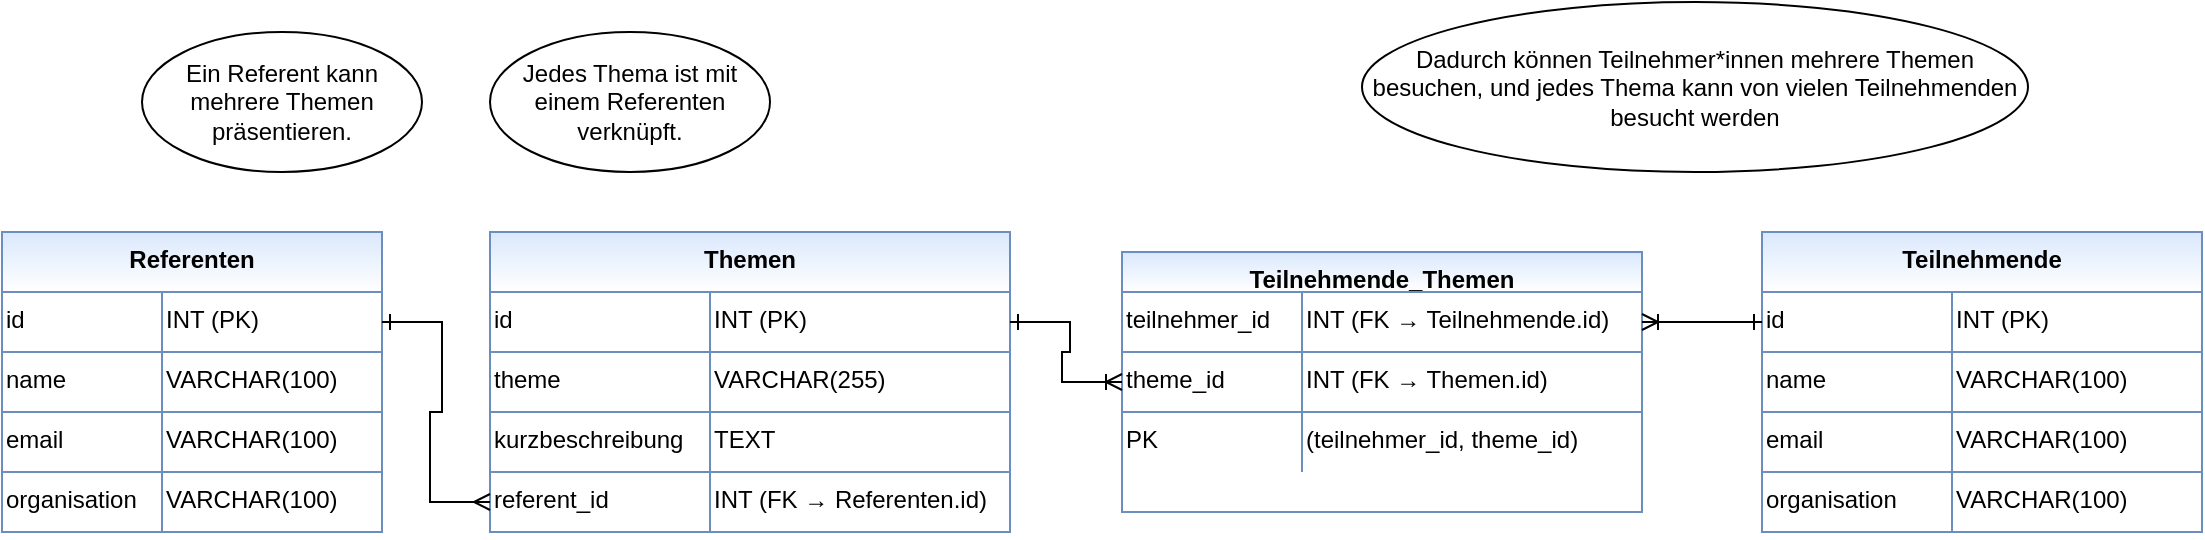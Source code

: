 <mxfile version="19.0.1" type="device"><diagram id="A9c9I2htxWGXlXHkn8bJ" name="Seite-1"><mxGraphModel dx="1185" dy="1983" grid="1" gridSize="10" guides="1" tooltips="1" connect="1" arrows="1" fold="1" page="1" pageScale="1" pageWidth="827" pageHeight="1169" math="0" shadow="0"><root><mxCell id="0"/><mxCell id="1" parent="0"/><object label="Referenten" placeholders="1" id="oYlc05kQ1QOF2fEJOVua-14"><mxCell style="shape=table;startSize=30;container=1;collapsible=1;childLayout=tableLayout;fixedRows=1;rowLines=1;fontStyle=1;align=center;resizeLast=1;fillColor=#dae8fc;strokeColor=#6c8ebf;gradientColor=#ffffff;swimlaneFillColor=none;rounded=0;shadow=0;sketch=0;swimlaneLine=1;flipH=0;flipV=0;horizontal=1;verticalAlign=top;" parent="1" vertex="1"><mxGeometry x="40" y="-940" width="190" height="150" as="geometry"><mxRectangle x="60" y="-780" width="90" height="30" as="alternateBounds"/></mxGeometry></mxCell></object><mxCell id="oYlc05kQ1QOF2fEJOVua-135" style="shape=tableRow;horizontal=1;startSize=0;swimlaneHead=0;swimlaneBody=0;fillColor=none;collapsible=0;dropTarget=0;points=[[0,0.5],[1,0.5]];portConstraint=eastwest;top=0;left=0;right=0;bottom=0;align=left;verticalAlign=top;" parent="oYlc05kQ1QOF2fEJOVua-14" vertex="1"><mxGeometry y="30" width="190" height="30" as="geometry"/></mxCell><mxCell id="oYlc05kQ1QOF2fEJOVua-136" value="id " style="shape=partialRectangle;connectable=0;fillColor=none;top=0;left=0;bottom=0;right=0;editable=1;overflow=hidden;sketch=1;align=left;horizontal=1;verticalAlign=top;" parent="oYlc05kQ1QOF2fEJOVua-135" vertex="1"><mxGeometry width="80" height="30" as="geometry"><mxRectangle width="80" height="30" as="alternateBounds"/></mxGeometry></mxCell><mxCell id="oYlc05kQ1QOF2fEJOVua-137" value="INT (PK)" style="shape=partialRectangle;connectable=0;fillColor=none;top=0;left=0;bottom=0;right=0;editable=1;overflow=hidden;sketch=1;align=left;horizontal=1;verticalAlign=top;" parent="oYlc05kQ1QOF2fEJOVua-135" vertex="1"><mxGeometry x="80" width="110" height="30" as="geometry"><mxRectangle width="110" height="30" as="alternateBounds"/></mxGeometry></mxCell><mxCell id="oYlc05kQ1QOF2fEJOVua-126" style="shape=tableRow;horizontal=1;startSize=0;swimlaneHead=0;swimlaneBody=0;fillColor=none;collapsible=0;dropTarget=0;points=[[0,0.5],[1,0.5]];portConstraint=eastwest;top=0;left=0;right=0;bottom=0;align=left;verticalAlign=top;" parent="oYlc05kQ1QOF2fEJOVua-14" vertex="1"><mxGeometry y="60" width="190" height="30" as="geometry"/></mxCell><mxCell id="oYlc05kQ1QOF2fEJOVua-127" value="name " style="shape=partialRectangle;connectable=0;fillColor=none;top=0;left=0;bottom=0;right=0;editable=1;overflow=hidden;sketch=1;align=left;horizontal=1;verticalAlign=top;" parent="oYlc05kQ1QOF2fEJOVua-126" vertex="1"><mxGeometry width="80" height="30" as="geometry"><mxRectangle width="80" height="30" as="alternateBounds"/></mxGeometry></mxCell><mxCell id="oYlc05kQ1QOF2fEJOVua-128" value="VARCHAR(100)" style="shape=partialRectangle;connectable=0;fillColor=none;top=0;left=0;bottom=0;right=0;editable=1;overflow=hidden;sketch=1;align=left;horizontal=1;verticalAlign=top;" parent="oYlc05kQ1QOF2fEJOVua-126" vertex="1"><mxGeometry x="80" width="110" height="30" as="geometry"><mxRectangle width="110" height="30" as="alternateBounds"/></mxGeometry></mxCell><mxCell id="oYlc05kQ1QOF2fEJOVua-87" style="shape=tableRow;horizontal=1;startSize=0;swimlaneHead=0;swimlaneBody=0;fillColor=none;collapsible=0;dropTarget=0;points=[[0,0.5],[1,0.5]];portConstraint=eastwest;top=0;left=0;right=0;bottom=0;align=left;verticalAlign=top;" parent="oYlc05kQ1QOF2fEJOVua-14" vertex="1"><mxGeometry y="90" width="190" height="30" as="geometry"/></mxCell><mxCell id="oYlc05kQ1QOF2fEJOVua-120" value="email " style="shape=partialRectangle;connectable=0;fillColor=none;top=0;left=0;bottom=0;right=0;editable=1;overflow=hidden;sketch=1;align=left;horizontal=1;verticalAlign=top;" parent="oYlc05kQ1QOF2fEJOVua-87" vertex="1"><mxGeometry width="80" height="30" as="geometry"><mxRectangle width="80" height="30" as="alternateBounds"/></mxGeometry></mxCell><mxCell id="oYlc05kQ1QOF2fEJOVua-102" value="VARCHAR(100)" style="shape=partialRectangle;connectable=0;fillColor=none;top=0;left=0;bottom=0;right=0;editable=1;overflow=hidden;sketch=1;align=left;horizontal=1;verticalAlign=top;" parent="oYlc05kQ1QOF2fEJOVua-87" vertex="1"><mxGeometry x="80" width="110" height="30" as="geometry"><mxRectangle width="110" height="30" as="alternateBounds"/></mxGeometry></mxCell><mxCell id="oYlc05kQ1QOF2fEJOVua-82" style="shape=tableRow;horizontal=1;startSize=0;swimlaneHead=0;swimlaneBody=0;fillColor=none;collapsible=0;dropTarget=0;points=[[0,0.5],[1,0.5]];portConstraint=eastwest;top=0;left=0;right=0;bottom=0;align=left;verticalAlign=top;" parent="oYlc05kQ1QOF2fEJOVua-14" vertex="1"><mxGeometry y="120" width="190" height="30" as="geometry"/></mxCell><mxCell id="oYlc05kQ1QOF2fEJOVua-121" value="organisation " style="shape=partialRectangle;connectable=0;fillColor=none;top=0;left=0;bottom=0;right=0;editable=1;overflow=hidden;sketch=1;align=left;horizontal=1;verticalAlign=top;" parent="oYlc05kQ1QOF2fEJOVua-82" vertex="1"><mxGeometry width="80" height="30" as="geometry"><mxRectangle width="80" height="30" as="alternateBounds"/></mxGeometry></mxCell><mxCell id="oYlc05kQ1QOF2fEJOVua-103" value="VARCHAR(100)" style="shape=partialRectangle;connectable=0;fillColor=none;top=0;left=0;bottom=0;right=0;editable=1;overflow=hidden;sketch=1;align=left;horizontal=1;verticalAlign=top;" parent="oYlc05kQ1QOF2fEJOVua-82" vertex="1"><mxGeometry x="80" width="110" height="30" as="geometry"><mxRectangle width="110" height="30" as="alternateBounds"/></mxGeometry></mxCell><object label="Teilnehmende" placeholders="1" id="oYlc05kQ1QOF2fEJOVua-161"><mxCell style="shape=table;startSize=30;container=1;collapsible=1;childLayout=tableLayout;fixedRows=1;rowLines=1;fontStyle=1;align=center;resizeLast=1;fillColor=#dae8fc;strokeColor=#6c8ebf;gradientColor=#ffffff;swimlaneFillColor=none;rounded=0;shadow=0;sketch=0;swimlaneLine=1;flipH=0;flipV=0;horizontal=1;verticalAlign=top;" parent="1" vertex="1"><mxGeometry x="920" y="-940" width="220" height="150" as="geometry"><mxRectangle x="60" y="-780" width="90" height="30" as="alternateBounds"/></mxGeometry></mxCell></object><mxCell id="oYlc05kQ1QOF2fEJOVua-162" style="shape=tableRow;horizontal=1;startSize=0;swimlaneHead=0;swimlaneBody=0;fillColor=none;collapsible=0;dropTarget=0;points=[[0,0.5],[1,0.5]];portConstraint=eastwest;top=0;left=0;right=0;bottom=0;align=left;verticalAlign=top;" parent="oYlc05kQ1QOF2fEJOVua-161" vertex="1"><mxGeometry y="30" width="220" height="30" as="geometry"/></mxCell><mxCell id="oYlc05kQ1QOF2fEJOVua-163" value="id " style="shape=partialRectangle;connectable=0;fillColor=none;top=0;left=0;bottom=0;right=0;editable=1;overflow=hidden;sketch=1;align=left;horizontal=1;verticalAlign=top;" parent="oYlc05kQ1QOF2fEJOVua-162" vertex="1"><mxGeometry width="95" height="30" as="geometry"><mxRectangle width="95" height="30" as="alternateBounds"/></mxGeometry></mxCell><mxCell id="oYlc05kQ1QOF2fEJOVua-164" value="INT (PK)" style="shape=partialRectangle;connectable=0;fillColor=none;top=0;left=0;bottom=0;right=0;editable=1;overflow=hidden;sketch=1;align=left;horizontal=1;verticalAlign=top;" parent="oYlc05kQ1QOF2fEJOVua-162" vertex="1"><mxGeometry x="95" width="125" height="30" as="geometry"><mxRectangle width="125" height="30" as="alternateBounds"/></mxGeometry></mxCell><mxCell id="oYlc05kQ1QOF2fEJOVua-165" style="shape=tableRow;horizontal=1;startSize=0;swimlaneHead=0;swimlaneBody=0;fillColor=none;collapsible=0;dropTarget=0;points=[[0,0.5],[1,0.5]];portConstraint=eastwest;top=0;left=0;right=0;bottom=0;align=left;verticalAlign=top;" parent="oYlc05kQ1QOF2fEJOVua-161" vertex="1"><mxGeometry y="60" width="220" height="30" as="geometry"/></mxCell><mxCell id="oYlc05kQ1QOF2fEJOVua-166" value="name " style="shape=partialRectangle;connectable=0;fillColor=none;top=0;left=0;bottom=0;right=0;editable=1;overflow=hidden;sketch=1;align=left;horizontal=1;verticalAlign=top;" parent="oYlc05kQ1QOF2fEJOVua-165" vertex="1"><mxGeometry width="95" height="30" as="geometry"><mxRectangle width="95" height="30" as="alternateBounds"/></mxGeometry></mxCell><mxCell id="oYlc05kQ1QOF2fEJOVua-167" value="VARCHAR(100)" style="shape=partialRectangle;connectable=0;fillColor=none;top=0;left=0;bottom=0;right=0;editable=1;overflow=hidden;sketch=1;align=left;horizontal=1;verticalAlign=top;" parent="oYlc05kQ1QOF2fEJOVua-165" vertex="1"><mxGeometry x="95" width="125" height="30" as="geometry"><mxRectangle width="125" height="30" as="alternateBounds"/></mxGeometry></mxCell><mxCell id="oYlc05kQ1QOF2fEJOVua-168" style="shape=tableRow;horizontal=1;startSize=0;swimlaneHead=0;swimlaneBody=0;fillColor=none;collapsible=0;dropTarget=0;points=[[0,0.5],[1,0.5]];portConstraint=eastwest;top=0;left=0;right=0;bottom=0;align=left;verticalAlign=top;" parent="oYlc05kQ1QOF2fEJOVua-161" vertex="1"><mxGeometry y="90" width="220" height="30" as="geometry"/></mxCell><mxCell id="oYlc05kQ1QOF2fEJOVua-169" value="email " style="shape=partialRectangle;connectable=0;fillColor=none;top=0;left=0;bottom=0;right=0;editable=1;overflow=hidden;sketch=1;align=left;horizontal=1;verticalAlign=top;" parent="oYlc05kQ1QOF2fEJOVua-168" vertex="1"><mxGeometry width="95" height="30" as="geometry"><mxRectangle width="95" height="30" as="alternateBounds"/></mxGeometry></mxCell><mxCell id="oYlc05kQ1QOF2fEJOVua-170" value="VARCHAR(100)" style="shape=partialRectangle;connectable=0;fillColor=none;top=0;left=0;bottom=0;right=0;editable=1;overflow=hidden;sketch=1;align=left;horizontal=1;verticalAlign=top;" parent="oYlc05kQ1QOF2fEJOVua-168" vertex="1"><mxGeometry x="95" width="125" height="30" as="geometry"><mxRectangle width="125" height="30" as="alternateBounds"/></mxGeometry></mxCell><mxCell id="oYlc05kQ1QOF2fEJOVua-171" style="shape=tableRow;horizontal=1;startSize=0;swimlaneHead=0;swimlaneBody=0;fillColor=none;collapsible=0;dropTarget=0;points=[[0,0.5],[1,0.5]];portConstraint=eastwest;top=0;left=0;right=0;bottom=0;align=left;verticalAlign=top;" parent="oYlc05kQ1QOF2fEJOVua-161" vertex="1"><mxGeometry y="120" width="220" height="30" as="geometry"/></mxCell><mxCell id="oYlc05kQ1QOF2fEJOVua-172" value="organisation " style="shape=partialRectangle;connectable=0;fillColor=none;top=0;left=0;bottom=0;right=0;editable=1;overflow=hidden;sketch=1;align=left;horizontal=1;verticalAlign=top;" parent="oYlc05kQ1QOF2fEJOVua-171" vertex="1"><mxGeometry width="95" height="30" as="geometry"><mxRectangle width="95" height="30" as="alternateBounds"/></mxGeometry></mxCell><mxCell id="oYlc05kQ1QOF2fEJOVua-173" value="VARCHAR(100)" style="shape=partialRectangle;connectable=0;fillColor=none;top=0;left=0;bottom=0;right=0;editable=1;overflow=hidden;sketch=1;align=left;horizontal=1;verticalAlign=top;" parent="oYlc05kQ1QOF2fEJOVua-171" vertex="1"><mxGeometry x="95" width="125" height="30" as="geometry"><mxRectangle width="125" height="30" as="alternateBounds"/></mxGeometry></mxCell><object label="Themen" placeholders="1" id="oYlc05kQ1QOF2fEJOVua-174"><mxCell style="shape=table;startSize=30;container=1;collapsible=1;childLayout=tableLayout;fixedRows=1;rowLines=1;fontStyle=1;align=center;resizeLast=1;fillColor=#dae8fc;strokeColor=#6c8ebf;gradientColor=#ffffff;swimlaneFillColor=none;rounded=0;shadow=0;sketch=0;swimlaneLine=1;flipH=0;flipV=0;horizontal=1;verticalAlign=top;" parent="1" vertex="1"><mxGeometry x="284" y="-940" width="260" height="150" as="geometry"><mxRectangle x="60" y="-780" width="90" height="30" as="alternateBounds"/></mxGeometry></mxCell></object><mxCell id="oYlc05kQ1QOF2fEJOVua-175" style="shape=tableRow;horizontal=1;startSize=0;swimlaneHead=0;swimlaneBody=0;fillColor=none;collapsible=0;dropTarget=0;points=[[0,0.5],[1,0.5]];portConstraint=eastwest;top=0;left=0;right=0;bottom=0;align=left;verticalAlign=top;" parent="oYlc05kQ1QOF2fEJOVua-174" vertex="1"><mxGeometry y="30" width="260" height="30" as="geometry"/></mxCell><mxCell id="oYlc05kQ1QOF2fEJOVua-176" value="id " style="shape=partialRectangle;connectable=0;fillColor=none;top=0;left=0;bottom=0;right=0;editable=1;overflow=hidden;sketch=1;align=left;horizontal=1;verticalAlign=top;" parent="oYlc05kQ1QOF2fEJOVua-175" vertex="1"><mxGeometry width="110" height="30" as="geometry"><mxRectangle width="110" height="30" as="alternateBounds"/></mxGeometry></mxCell><mxCell id="oYlc05kQ1QOF2fEJOVua-177" value="INT (PK)" style="shape=partialRectangle;connectable=0;fillColor=none;top=0;left=0;bottom=0;right=0;editable=1;overflow=hidden;sketch=1;align=left;horizontal=1;verticalAlign=top;" parent="oYlc05kQ1QOF2fEJOVua-175" vertex="1"><mxGeometry x="110" width="150" height="30" as="geometry"><mxRectangle width="150" height="30" as="alternateBounds"/></mxGeometry></mxCell><mxCell id="oYlc05kQ1QOF2fEJOVua-178" style="shape=tableRow;horizontal=1;startSize=0;swimlaneHead=0;swimlaneBody=0;fillColor=none;collapsible=0;dropTarget=0;points=[[0,0.5],[1,0.5]];portConstraint=eastwest;top=0;left=0;right=0;bottom=0;align=left;verticalAlign=top;" parent="oYlc05kQ1QOF2fEJOVua-174" vertex="1"><mxGeometry y="60" width="260" height="30" as="geometry"/></mxCell><mxCell id="oYlc05kQ1QOF2fEJOVua-179" value="theme" style="shape=partialRectangle;connectable=0;fillColor=none;top=0;left=0;bottom=0;right=0;editable=1;overflow=hidden;sketch=1;align=left;horizontal=1;verticalAlign=top;" parent="oYlc05kQ1QOF2fEJOVua-178" vertex="1"><mxGeometry width="110" height="30" as="geometry"><mxRectangle width="110" height="30" as="alternateBounds"/></mxGeometry></mxCell><mxCell id="oYlc05kQ1QOF2fEJOVua-180" value="VARCHAR(255)" style="shape=partialRectangle;connectable=0;fillColor=none;top=0;left=0;bottom=0;right=0;editable=1;overflow=hidden;sketch=1;align=left;horizontal=1;verticalAlign=top;" parent="oYlc05kQ1QOF2fEJOVua-178" vertex="1"><mxGeometry x="110" width="150" height="30" as="geometry"><mxRectangle width="150" height="30" as="alternateBounds"/></mxGeometry></mxCell><mxCell id="oYlc05kQ1QOF2fEJOVua-181" style="shape=tableRow;horizontal=1;startSize=0;swimlaneHead=0;swimlaneBody=0;fillColor=none;collapsible=0;dropTarget=0;points=[[0,0.5],[1,0.5]];portConstraint=eastwest;top=0;left=0;right=0;bottom=0;align=left;verticalAlign=top;" parent="oYlc05kQ1QOF2fEJOVua-174" vertex="1"><mxGeometry y="90" width="260" height="30" as="geometry"/></mxCell><mxCell id="oYlc05kQ1QOF2fEJOVua-182" value="kurzbeschreibung" style="shape=partialRectangle;connectable=0;fillColor=none;top=0;left=0;bottom=0;right=0;editable=1;overflow=hidden;sketch=1;align=left;horizontal=1;verticalAlign=top;" parent="oYlc05kQ1QOF2fEJOVua-181" vertex="1"><mxGeometry width="110" height="30" as="geometry"><mxRectangle width="110" height="30" as="alternateBounds"/></mxGeometry></mxCell><mxCell id="oYlc05kQ1QOF2fEJOVua-183" value="TEXT" style="shape=partialRectangle;connectable=0;fillColor=none;top=0;left=0;bottom=0;right=0;editable=1;overflow=hidden;sketch=1;align=left;horizontal=1;verticalAlign=top;" parent="oYlc05kQ1QOF2fEJOVua-181" vertex="1"><mxGeometry x="110" width="150" height="30" as="geometry"><mxRectangle width="150" height="30" as="alternateBounds"/></mxGeometry></mxCell><mxCell id="oYlc05kQ1QOF2fEJOVua-184" style="shape=tableRow;horizontal=1;startSize=0;swimlaneHead=0;swimlaneBody=0;fillColor=none;collapsible=0;dropTarget=0;points=[[0,0.5],[1,0.5]];portConstraint=eastwest;top=0;left=0;right=0;bottom=0;align=left;verticalAlign=top;" parent="oYlc05kQ1QOF2fEJOVua-174" vertex="1"><mxGeometry y="120" width="260" height="30" as="geometry"/></mxCell><mxCell id="oYlc05kQ1QOF2fEJOVua-185" value="referent_id" style="shape=partialRectangle;connectable=0;fillColor=none;top=0;left=0;bottom=0;right=0;editable=1;overflow=hidden;sketch=1;align=left;horizontal=1;verticalAlign=top;" parent="oYlc05kQ1QOF2fEJOVua-184" vertex="1"><mxGeometry width="110" height="30" as="geometry"><mxRectangle width="110" height="30" as="alternateBounds"/></mxGeometry></mxCell><mxCell id="oYlc05kQ1QOF2fEJOVua-186" value="INT (FK → Referenten.id)&#10;&#10;" style="shape=partialRectangle;connectable=0;fillColor=none;top=0;left=0;bottom=0;right=0;editable=1;overflow=hidden;sketch=1;align=left;horizontal=1;verticalAlign=top;" parent="oYlc05kQ1QOF2fEJOVua-184" vertex="1"><mxGeometry x="110" width="150" height="30" as="geometry"><mxRectangle width="150" height="30" as="alternateBounds"/></mxGeometry></mxCell><object label="Teilnehmende_Themen" placeholders="1" id="oYlc05kQ1QOF2fEJOVua-187"><mxCell style="shape=table;startSize=20;container=1;collapsible=1;childLayout=tableLayout;fixedRows=1;rowLines=1;fontStyle=1;align=center;resizeLast=1;fillColor=#dae8fc;strokeColor=#6c8ebf;gradientColor=#ffffff;swimlaneFillColor=none;rounded=0;shadow=0;sketch=0;swimlaneLine=1;flipH=0;flipV=0;horizontal=1;verticalAlign=top;" parent="1" vertex="1"><mxGeometry x="600" y="-930" width="260" height="130" as="geometry"><mxRectangle x="60" y="-780" width="90" height="30" as="alternateBounds"/></mxGeometry></mxCell></object><mxCell id="oYlc05kQ1QOF2fEJOVua-188" style="shape=tableRow;horizontal=1;startSize=0;swimlaneHead=0;swimlaneBody=0;fillColor=none;collapsible=0;dropTarget=0;points=[[0,0.5],[1,0.5]];portConstraint=eastwest;top=0;left=0;right=0;bottom=0;align=left;verticalAlign=top;" parent="oYlc05kQ1QOF2fEJOVua-187" vertex="1"><mxGeometry y="20" width="260" height="30" as="geometry"/></mxCell><mxCell id="oYlc05kQ1QOF2fEJOVua-189" value="teilnehmer_id" style="shape=partialRectangle;connectable=0;fillColor=none;top=0;left=0;bottom=0;right=0;editable=1;overflow=hidden;sketch=1;align=left;horizontal=1;verticalAlign=top;" parent="oYlc05kQ1QOF2fEJOVua-188" vertex="1"><mxGeometry width="90" height="30" as="geometry"><mxRectangle width="90" height="30" as="alternateBounds"/></mxGeometry></mxCell><mxCell id="oYlc05kQ1QOF2fEJOVua-190" value="INT (FK → Teilnehmende.id)" style="shape=partialRectangle;connectable=0;fillColor=none;top=0;left=0;bottom=0;right=0;editable=1;overflow=hidden;sketch=1;align=left;horizontal=1;verticalAlign=top;" parent="oYlc05kQ1QOF2fEJOVua-188" vertex="1"><mxGeometry x="90" width="170" height="30" as="geometry"><mxRectangle width="170" height="30" as="alternateBounds"/></mxGeometry></mxCell><mxCell id="oYlc05kQ1QOF2fEJOVua-191" style="shape=tableRow;horizontal=1;startSize=0;swimlaneHead=0;swimlaneBody=0;fillColor=none;collapsible=0;dropTarget=0;points=[[0,0.5],[1,0.5]];portConstraint=eastwest;top=0;left=0;right=0;bottom=0;align=left;verticalAlign=top;" parent="oYlc05kQ1QOF2fEJOVua-187" vertex="1"><mxGeometry y="50" width="260" height="30" as="geometry"/></mxCell><mxCell id="oYlc05kQ1QOF2fEJOVua-192" value="theme_id" style="shape=partialRectangle;connectable=0;fillColor=none;top=0;left=0;bottom=0;right=0;editable=1;overflow=hidden;sketch=1;align=left;horizontal=1;verticalAlign=top;" parent="oYlc05kQ1QOF2fEJOVua-191" vertex="1"><mxGeometry width="90" height="30" as="geometry"><mxRectangle width="90" height="30" as="alternateBounds"/></mxGeometry></mxCell><mxCell id="oYlc05kQ1QOF2fEJOVua-193" value="INT (FK → Themen.id)" style="shape=partialRectangle;connectable=0;fillColor=none;top=0;left=0;bottom=0;right=0;editable=1;overflow=hidden;sketch=1;align=left;horizontal=1;verticalAlign=top;" parent="oYlc05kQ1QOF2fEJOVua-191" vertex="1"><mxGeometry x="90" width="170" height="30" as="geometry"><mxRectangle width="170" height="30" as="alternateBounds"/></mxGeometry></mxCell><mxCell id="oYlc05kQ1QOF2fEJOVua-194" style="shape=tableRow;horizontal=1;startSize=0;swimlaneHead=0;swimlaneBody=0;fillColor=none;collapsible=0;dropTarget=0;points=[[0,0.5],[1,0.5]];portConstraint=eastwest;top=0;left=0;right=0;bottom=0;align=left;verticalAlign=top;" parent="oYlc05kQ1QOF2fEJOVua-187" vertex="1"><mxGeometry y="80" width="260" height="30" as="geometry"/></mxCell><mxCell id="oYlc05kQ1QOF2fEJOVua-195" value="PK " style="shape=partialRectangle;connectable=0;fillColor=none;top=0;left=0;bottom=0;right=0;editable=1;overflow=hidden;sketch=1;align=left;horizontal=1;verticalAlign=top;" parent="oYlc05kQ1QOF2fEJOVua-194" vertex="1"><mxGeometry width="90" height="30" as="geometry"><mxRectangle width="90" height="30" as="alternateBounds"/></mxGeometry></mxCell><mxCell id="oYlc05kQ1QOF2fEJOVua-196" value="(teilnehmer_id, theme_id)" style="shape=partialRectangle;connectable=0;fillColor=none;top=0;left=0;bottom=0;right=0;editable=1;overflow=hidden;sketch=1;align=left;horizontal=1;verticalAlign=top;" parent="oYlc05kQ1QOF2fEJOVua-194" vertex="1"><mxGeometry x="90" width="170" height="30" as="geometry"><mxRectangle width="170" height="30" as="alternateBounds"/></mxGeometry></mxCell><mxCell id="oYlc05kQ1QOF2fEJOVua-204" value="" style="edgeStyle=entityRelationEdgeStyle;fontSize=12;html=1;endArrow=ERmany;rounded=0;exitX=1;exitY=0.5;exitDx=0;exitDy=0;entryX=0;entryY=0.5;entryDx=0;entryDy=0;startArrow=ERone;startFill=0;" parent="1" source="oYlc05kQ1QOF2fEJOVua-135" target="oYlc05kQ1QOF2fEJOVua-184" edge="1"><mxGeometry width="100" height="100" relative="1" as="geometry"><mxPoint x="420" y="-530" as="sourcePoint"/><mxPoint x="520" y="-630" as="targetPoint"/></mxGeometry></mxCell><mxCell id="oYlc05kQ1QOF2fEJOVua-205" value="" style="edgeStyle=entityRelationEdgeStyle;fontSize=12;html=1;endArrow=ERoneToMany;rounded=0;exitX=0;exitY=0.5;exitDx=0;exitDy=0;entryX=1;entryY=0.5;entryDx=0;entryDy=0;startArrow=ERone;startFill=0;endFill=0;" parent="1" source="oYlc05kQ1QOF2fEJOVua-162" target="oYlc05kQ1QOF2fEJOVua-188" edge="1"><mxGeometry width="100" height="100" relative="1" as="geometry"><mxPoint x="200" y="-250" as="sourcePoint"/><mxPoint x="410" y="-380" as="targetPoint"/></mxGeometry></mxCell><mxCell id="oYlc05kQ1QOF2fEJOVua-209" value="" style="edgeStyle=entityRelationEdgeStyle;fontSize=12;html=1;endArrow=ERone;endFill=0;startArrow=ERoneToMany;rounded=0;entryX=1;entryY=0.5;entryDx=0;entryDy=0;exitX=0;exitY=0.5;exitDx=0;exitDy=0;startFill=0;" parent="1" source="oYlc05kQ1QOF2fEJOVua-191" target="oYlc05kQ1QOF2fEJOVua-175" edge="1"><mxGeometry width="100" height="100" relative="1" as="geometry"><mxPoint x="480" y="-965" as="sourcePoint"/><mxPoint x="430" y="-805" as="targetPoint"/></mxGeometry></mxCell><mxCell id="oYlc05kQ1QOF2fEJOVua-210" value="Ein Referent kann mehrere Themen präsentieren." style="ellipse;whiteSpace=wrap;html=1;rounded=0;shadow=0;sketch=0;gradientColor=#ffffff;" parent="1" vertex="1"><mxGeometry x="110" y="-1040" width="140" height="70" as="geometry"/></mxCell><mxCell id="oYlc05kQ1QOF2fEJOVua-211" value="Jedes Thema ist mit einem Referenten verknüpft." style="ellipse;whiteSpace=wrap;html=1;rounded=0;shadow=0;sketch=0;gradientColor=#ffffff;" parent="1" vertex="1"><mxGeometry x="284" y="-1040" width="140" height="70" as="geometry"/></mxCell><mxCell id="oYlc05kQ1QOF2fEJOVua-212" value="Dadurch können Teilnehmer*innen mehrere Themen besuchen, und jedes Thema kann von vielen Teilnehmenden besucht werden" style="ellipse;whiteSpace=wrap;html=1;rounded=0;shadow=0;sketch=0;gradientColor=#ffffff;" parent="1" vertex="1"><mxGeometry x="720" y="-1055" width="333" height="85" as="geometry"/></mxCell></root></mxGraphModel></diagram></mxfile>